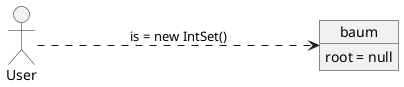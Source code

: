 @startuml tree-od1
allow_mixing

left to right direction

actor User

object baum {
	root = null
}

User -..-> baum : "is = new IntSet()"

@enduml

@startuml tree-od2
allow_mixing
left to right direction

actor User

object baum {
	root = 4
}

User -..-> baum : "is.add(4)"

object 4 {
	left = null
	right = null
}

baum --> 4 : root

@enduml

@startuml tree-od3
allow_mixing
left to right direction

actor User

object baum {
	root = 4
}

User -..-> baum : "is.add(2)"

object 4 {
	left = 2
	right = null
}

baum --> 4 : root

object 2 {
	left = null
	right = null
}

4 --> 2 : "kleiner 4"

@enduml

@startuml tree-od4
allow_mixing
left to right direction

actor User

object baum {
	root = 4
}

User -..-> baum : "is.add(3)"

object 4 {
	left = 2
	right = null
}

baum --> 4 : root

object 2 {
	left = null
	right = 3
}

4 --> 2 : "kleiner 4"

object 3

2 --> 3 : "groesser 2"


@enduml

@startuml tree-od5
left to right direction
allow_mixing

actor User

object baum {
	root = 4
}

User -..-> baum: "is.add(6)"

object 4 {
	left = 2
	right = null
}

baum --> 4 : root

object 2 {
	left = null
	right = 3
}

object 3

2 --> 3 : "groesser 3"

object 6

4 --> 2 : "kleiner 4"
4 --> 6 : "groesser 4"

@enduml

@startuml tree-od6
left to right direction
allow_mixing

actor User

object baum {
	root = 4
}

User -..-> baum: "is.add(1)"

object 4 {
	left = 2
	right = 6
}

baum --> 4 : root

object 2 {
	left = 1
	right = 3
}

object 1
object 3

2 --> 1 : "kleiner 2"
2 --> 3 : "groesser 2"

object 6

4 --> 2 : "kleiner 4"
4 --> 6 : "groesser 4"

@enduml